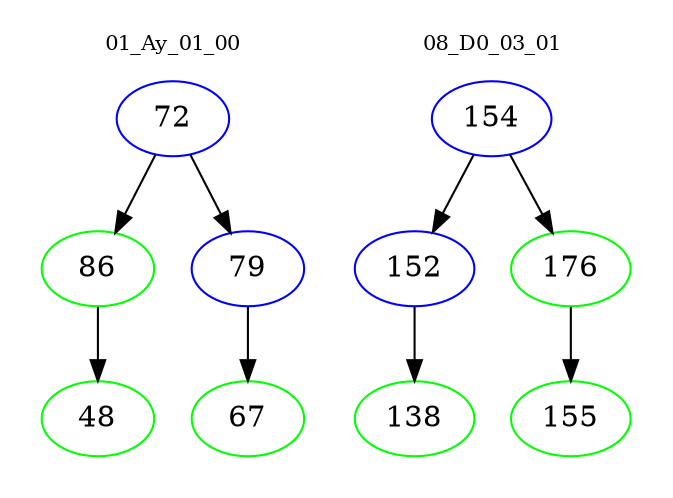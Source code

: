 digraph{
subgraph cluster_0 {
color = white
label = "01_Ay_01_00";
fontsize=10;
T0_72 [label="72", color="blue"]
T0_72 -> T0_86 [color="black"]
T0_86 [label="86", color="green"]
T0_86 -> T0_48 [color="black"]
T0_48 [label="48", color="green"]
T0_72 -> T0_79 [color="black"]
T0_79 [label="79", color="blue"]
T0_79 -> T0_67 [color="black"]
T0_67 [label="67", color="green"]
}
subgraph cluster_1 {
color = white
label = "08_D0_03_01";
fontsize=10;
T1_154 [label="154", color="blue"]
T1_154 -> T1_152 [color="black"]
T1_152 [label="152", color="blue"]
T1_152 -> T1_138 [color="black"]
T1_138 [label="138", color="green"]
T1_154 -> T1_176 [color="black"]
T1_176 [label="176", color="green"]
T1_176 -> T1_155 [color="black"]
T1_155 [label="155", color="green"]
}
}
